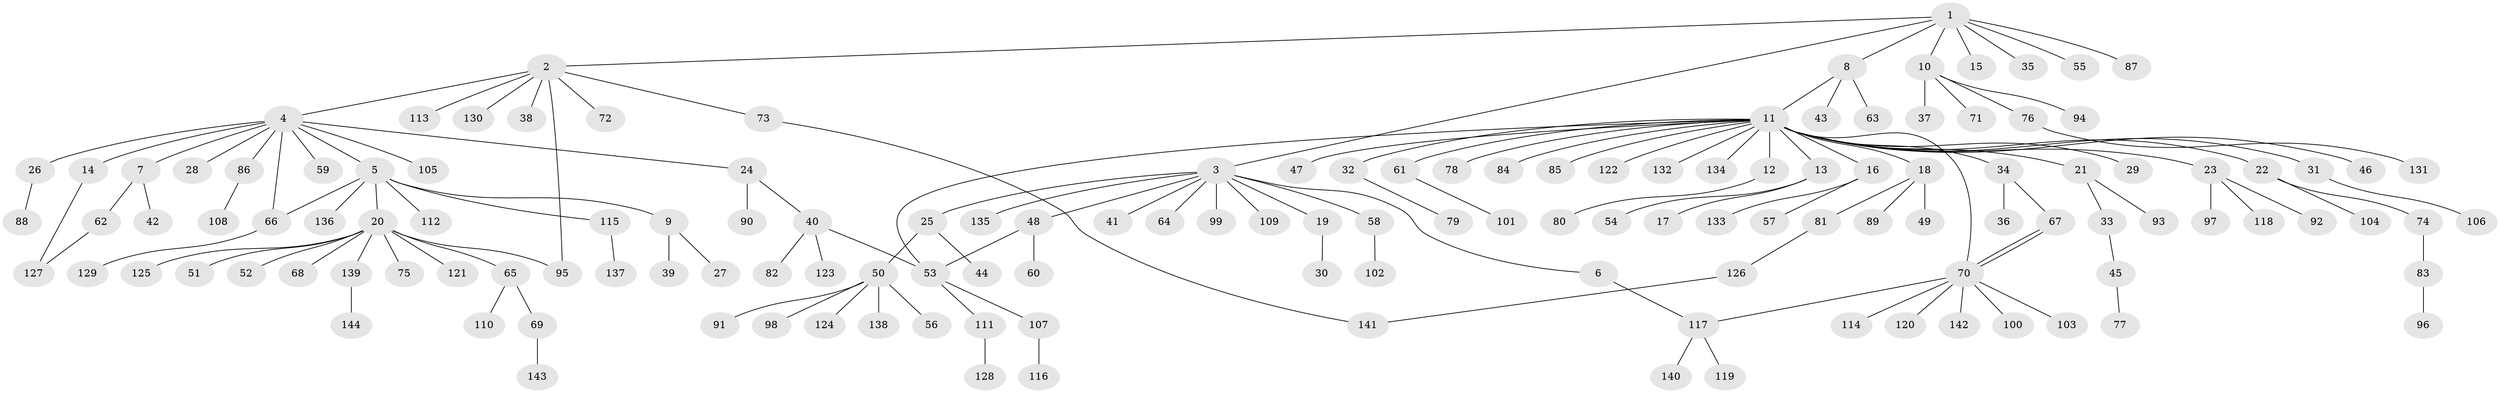 // Generated by graph-tools (version 1.1) at 2025/47/03/09/25 04:47:21]
// undirected, 144 vertices, 152 edges
graph export_dot {
graph [start="1"]
  node [color=gray90,style=filled];
  1;
  2;
  3;
  4;
  5;
  6;
  7;
  8;
  9;
  10;
  11;
  12;
  13;
  14;
  15;
  16;
  17;
  18;
  19;
  20;
  21;
  22;
  23;
  24;
  25;
  26;
  27;
  28;
  29;
  30;
  31;
  32;
  33;
  34;
  35;
  36;
  37;
  38;
  39;
  40;
  41;
  42;
  43;
  44;
  45;
  46;
  47;
  48;
  49;
  50;
  51;
  52;
  53;
  54;
  55;
  56;
  57;
  58;
  59;
  60;
  61;
  62;
  63;
  64;
  65;
  66;
  67;
  68;
  69;
  70;
  71;
  72;
  73;
  74;
  75;
  76;
  77;
  78;
  79;
  80;
  81;
  82;
  83;
  84;
  85;
  86;
  87;
  88;
  89;
  90;
  91;
  92;
  93;
  94;
  95;
  96;
  97;
  98;
  99;
  100;
  101;
  102;
  103;
  104;
  105;
  106;
  107;
  108;
  109;
  110;
  111;
  112;
  113;
  114;
  115;
  116;
  117;
  118;
  119;
  120;
  121;
  122;
  123;
  124;
  125;
  126;
  127;
  128;
  129;
  130;
  131;
  132;
  133;
  134;
  135;
  136;
  137;
  138;
  139;
  140;
  141;
  142;
  143;
  144;
  1 -- 2;
  1 -- 3;
  1 -- 8;
  1 -- 10;
  1 -- 15;
  1 -- 35;
  1 -- 55;
  1 -- 87;
  2 -- 4;
  2 -- 38;
  2 -- 72;
  2 -- 73;
  2 -- 95;
  2 -- 113;
  2 -- 130;
  3 -- 6;
  3 -- 19;
  3 -- 25;
  3 -- 41;
  3 -- 48;
  3 -- 58;
  3 -- 64;
  3 -- 99;
  3 -- 109;
  3 -- 135;
  4 -- 5;
  4 -- 7;
  4 -- 14;
  4 -- 24;
  4 -- 26;
  4 -- 28;
  4 -- 59;
  4 -- 66;
  4 -- 86;
  4 -- 105;
  5 -- 9;
  5 -- 20;
  5 -- 66;
  5 -- 112;
  5 -- 115;
  5 -- 136;
  6 -- 117;
  7 -- 42;
  7 -- 62;
  8 -- 11;
  8 -- 43;
  8 -- 63;
  9 -- 27;
  9 -- 39;
  10 -- 37;
  10 -- 71;
  10 -- 76;
  10 -- 94;
  11 -- 12;
  11 -- 13;
  11 -- 16;
  11 -- 18;
  11 -- 21;
  11 -- 22;
  11 -- 23;
  11 -- 29;
  11 -- 31;
  11 -- 32;
  11 -- 34;
  11 -- 46;
  11 -- 47;
  11 -- 53;
  11 -- 61;
  11 -- 70;
  11 -- 78;
  11 -- 84;
  11 -- 85;
  11 -- 122;
  11 -- 132;
  11 -- 134;
  12 -- 80;
  13 -- 17;
  13 -- 54;
  14 -- 127;
  16 -- 57;
  16 -- 133;
  18 -- 49;
  18 -- 81;
  18 -- 89;
  19 -- 30;
  20 -- 51;
  20 -- 52;
  20 -- 65;
  20 -- 68;
  20 -- 75;
  20 -- 95;
  20 -- 121;
  20 -- 125;
  20 -- 139;
  21 -- 33;
  21 -- 93;
  22 -- 74;
  22 -- 104;
  23 -- 92;
  23 -- 97;
  23 -- 118;
  24 -- 40;
  24 -- 90;
  25 -- 44;
  25 -- 50;
  26 -- 88;
  31 -- 106;
  32 -- 79;
  33 -- 45;
  34 -- 36;
  34 -- 67;
  40 -- 53;
  40 -- 82;
  40 -- 123;
  45 -- 77;
  48 -- 53;
  48 -- 60;
  50 -- 56;
  50 -- 91;
  50 -- 98;
  50 -- 124;
  50 -- 138;
  53 -- 107;
  53 -- 111;
  58 -- 102;
  61 -- 101;
  62 -- 127;
  65 -- 69;
  65 -- 110;
  66 -- 129;
  67 -- 70;
  67 -- 70;
  69 -- 143;
  70 -- 100;
  70 -- 103;
  70 -- 114;
  70 -- 117;
  70 -- 120;
  70 -- 142;
  73 -- 141;
  74 -- 83;
  76 -- 131;
  81 -- 126;
  83 -- 96;
  86 -- 108;
  107 -- 116;
  111 -- 128;
  115 -- 137;
  117 -- 119;
  117 -- 140;
  126 -- 141;
  139 -- 144;
}
